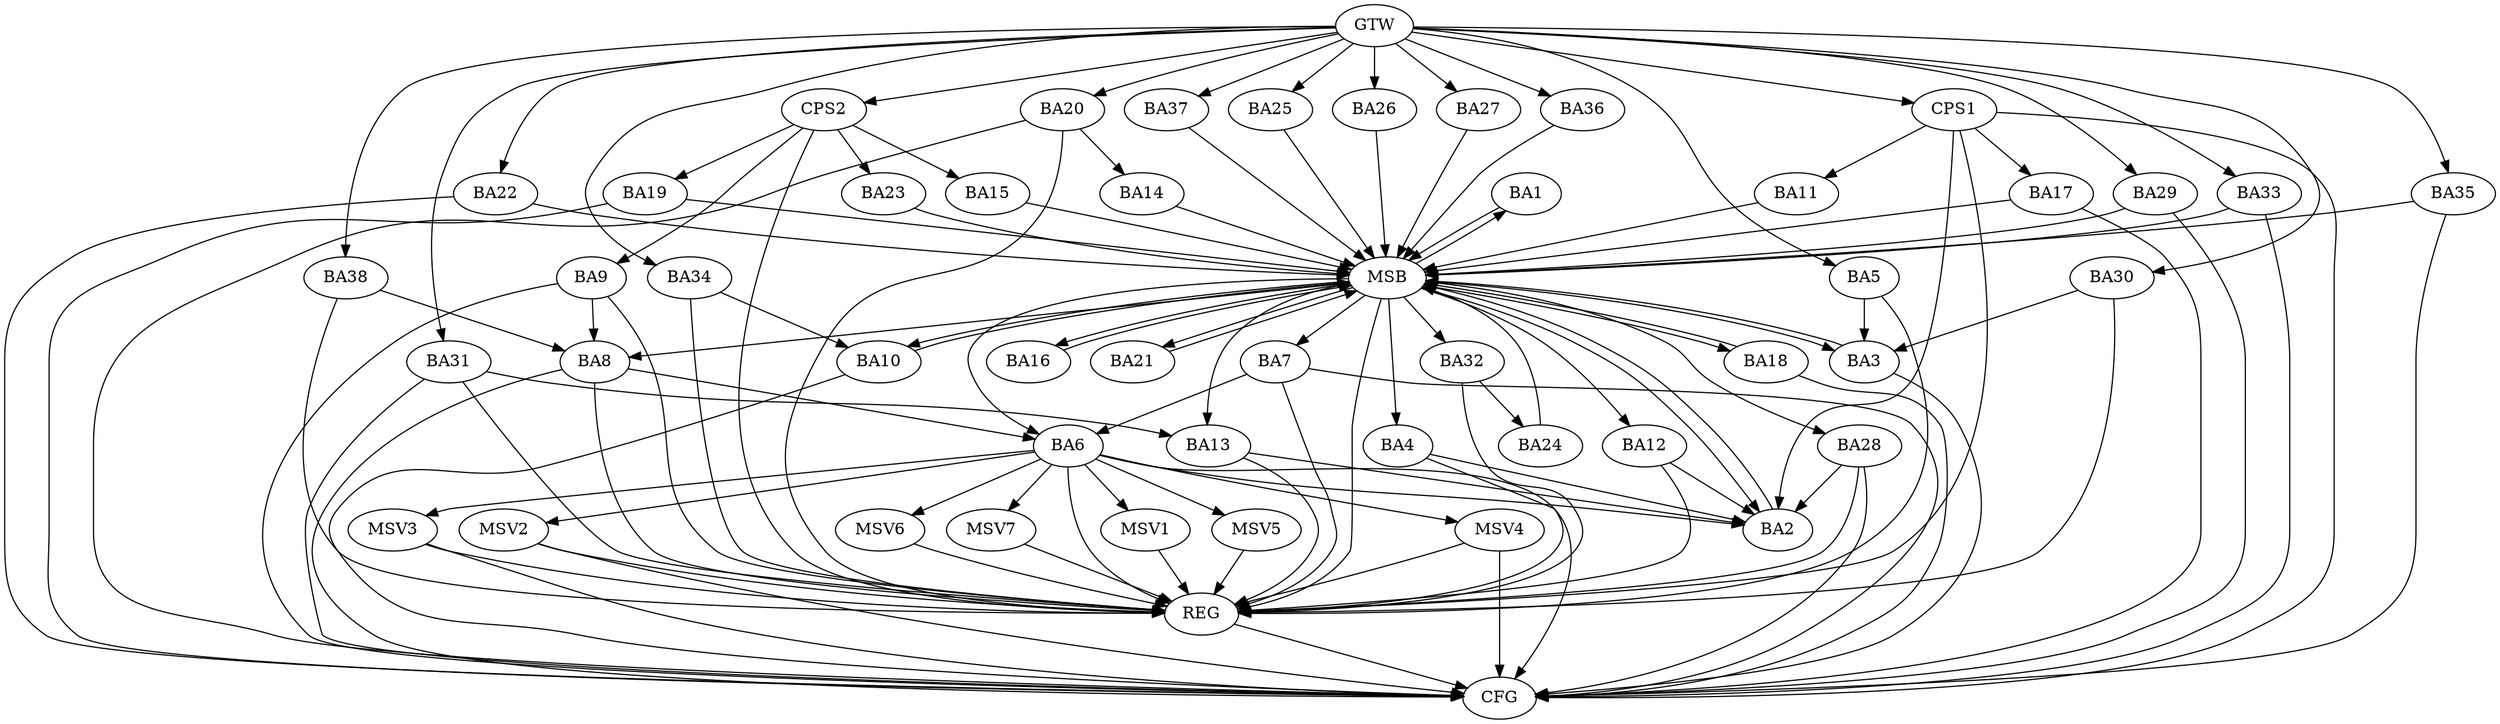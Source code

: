 strict digraph G {
  BA1 [ label="BA1" ];
  BA2 [ label="BA2" ];
  BA3 [ label="BA3" ];
  BA4 [ label="BA4" ];
  BA5 [ label="BA5" ];
  BA6 [ label="BA6" ];
  BA7 [ label="BA7" ];
  BA8 [ label="BA8" ];
  BA9 [ label="BA9" ];
  BA10 [ label="BA10" ];
  BA11 [ label="BA11" ];
  BA12 [ label="BA12" ];
  BA13 [ label="BA13" ];
  BA14 [ label="BA14" ];
  BA15 [ label="BA15" ];
  BA16 [ label="BA16" ];
  BA17 [ label="BA17" ];
  BA18 [ label="BA18" ];
  BA19 [ label="BA19" ];
  BA20 [ label="BA20" ];
  BA21 [ label="BA21" ];
  BA22 [ label="BA22" ];
  BA23 [ label="BA23" ];
  BA24 [ label="BA24" ];
  BA25 [ label="BA25" ];
  BA26 [ label="BA26" ];
  BA27 [ label="BA27" ];
  BA28 [ label="BA28" ];
  BA29 [ label="BA29" ];
  BA30 [ label="BA30" ];
  BA31 [ label="BA31" ];
  BA32 [ label="BA32" ];
  BA33 [ label="BA33" ];
  BA34 [ label="BA34" ];
  BA35 [ label="BA35" ];
  BA36 [ label="BA36" ];
  BA37 [ label="BA37" ];
  BA38 [ label="BA38" ];
  CPS1 [ label="CPS1" ];
  CPS2 [ label="CPS2" ];
  GTW [ label="GTW" ];
  REG [ label="REG" ];
  MSB [ label="MSB" ];
  CFG [ label="CFG" ];
  MSV1 [ label="MSV1" ];
  MSV2 [ label="MSV2" ];
  MSV3 [ label="MSV3" ];
  MSV4 [ label="MSV4" ];
  MSV5 [ label="MSV5" ];
  MSV6 [ label="MSV6" ];
  MSV7 [ label="MSV7" ];
  BA4 -> BA2;
  BA5 -> BA3;
  BA6 -> BA2;
  BA7 -> BA6;
  BA8 -> BA6;
  BA9 -> BA8;
  BA12 -> BA2;
  BA13 -> BA2;
  BA20 -> BA14;
  BA28 -> BA2;
  BA30 -> BA3;
  BA31 -> BA13;
  BA32 -> BA24;
  BA34 -> BA10;
  BA38 -> BA8;
  CPS1 -> BA11;
  CPS1 -> BA2;
  CPS1 -> BA17;
  CPS2 -> BA9;
  CPS2 -> BA15;
  CPS2 -> BA23;
  CPS2 -> BA19;
  GTW -> BA5;
  GTW -> BA20;
  GTW -> BA22;
  GTW -> BA25;
  GTW -> BA26;
  GTW -> BA27;
  GTW -> BA29;
  GTW -> BA30;
  GTW -> BA31;
  GTW -> BA33;
  GTW -> BA34;
  GTW -> BA35;
  GTW -> BA36;
  GTW -> BA37;
  GTW -> BA38;
  GTW -> CPS1;
  GTW -> CPS2;
  BA4 -> REG;
  BA5 -> REG;
  BA6 -> REG;
  BA7 -> REG;
  BA8 -> REG;
  BA9 -> REG;
  BA12 -> REG;
  BA13 -> REG;
  BA20 -> REG;
  BA28 -> REG;
  BA30 -> REG;
  BA31 -> REG;
  BA32 -> REG;
  BA34 -> REG;
  BA38 -> REG;
  CPS1 -> REG;
  CPS2 -> REG;
  BA1 -> MSB;
  MSB -> BA2;
  MSB -> REG;
  BA2 -> MSB;
  MSB -> BA1;
  BA3 -> MSB;
  BA10 -> MSB;
  MSB -> BA6;
  BA11 -> MSB;
  BA14 -> MSB;
  MSB -> BA7;
  BA15 -> MSB;
  MSB -> BA10;
  BA16 -> MSB;
  MSB -> BA12;
  BA17 -> MSB;
  MSB -> BA8;
  BA18 -> MSB;
  MSB -> BA13;
  BA19 -> MSB;
  MSB -> BA18;
  BA21 -> MSB;
  MSB -> BA3;
  BA22 -> MSB;
  BA23 -> MSB;
  BA24 -> MSB;
  MSB -> BA21;
  BA25 -> MSB;
  BA26 -> MSB;
  BA27 -> MSB;
  BA29 -> MSB;
  MSB -> BA16;
  BA33 -> MSB;
  MSB -> BA28;
  BA35 -> MSB;
  BA36 -> MSB;
  MSB -> BA4;
  BA37 -> MSB;
  MSB -> BA32;
  BA6 -> CFG;
  BA18 -> CFG;
  BA29 -> CFG;
  BA31 -> CFG;
  BA35 -> CFG;
  BA7 -> CFG;
  CPS1 -> CFG;
  BA22 -> CFG;
  BA33 -> CFG;
  BA10 -> CFG;
  BA8 -> CFG;
  BA9 -> CFG;
  BA17 -> CFG;
  BA28 -> CFG;
  BA19 -> CFG;
  BA20 -> CFG;
  BA3 -> CFG;
  REG -> CFG;
  BA6 -> MSV1;
  MSV1 -> REG;
  BA6 -> MSV2;
  MSV2 -> REG;
  MSV2 -> CFG;
  BA6 -> MSV3;
  MSV3 -> REG;
  MSV3 -> CFG;
  BA6 -> MSV4;
  BA6 -> MSV5;
  BA6 -> MSV6;
  BA6 -> MSV7;
  MSV4 -> REG;
  MSV4 -> CFG;
  MSV5 -> REG;
  MSV6 -> REG;
  MSV7 -> REG;
}
